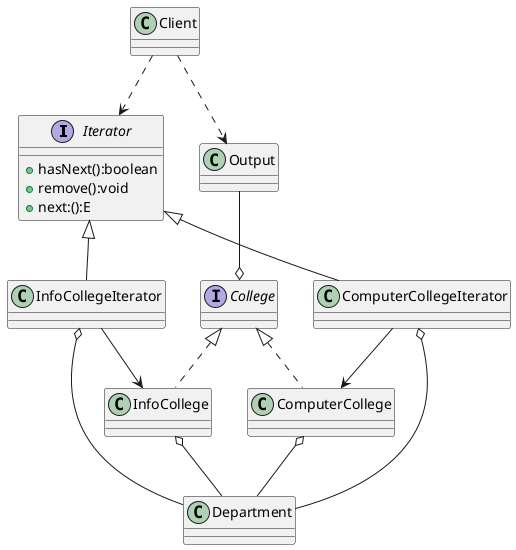 @startuml
'https://plantuml.com/class-diagram

interface Iterator{
+hasNext():boolean
+remove():void
+next:():E
}


'用于遍历 计算机学院下所有的系
class ComputerCollegeIterator{}

'用于遍历信息工程学院下的所有系
class InfoCollegeIterator{}

Iterator <|-- ComputerCollegeIterator
Iterator <|-- InfoCollegeIterator

class ComputerCollege{}
class InfoCollege{}

interface College{}
College <|.. ComputerCollege
College <|.. InfoCollege

class Department {}
ComputerCollegeIterator o-- Department
InfoCollegeIterator o-- Department
ComputerCollege o-- Department
InfoCollege o-- Department

ComputerCollegeIterator --> ComputerCollege
InfoCollegeIterator --> InfoCollege

'完成对所有学院的输出
class Output{}
Output -o College
class Client{}
Client ..> Output
Client ..> Iterator

@enduml